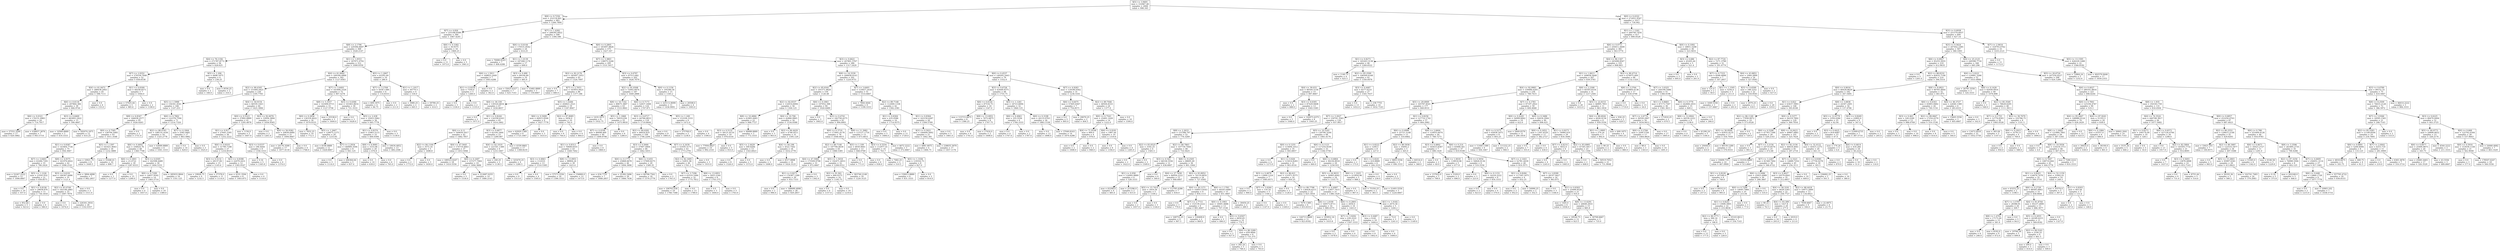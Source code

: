 digraph Tree {
node [shape=box] ;
0 [label="X[5] <= 3.9691\nmse = 332967.48\nsamples = 2000\nvalue = 996.345"] ;
1 [label="X[8] <= 9.7256\nmse = 252154.801\nsamples = 983\nvalue = 1266.7894"] ;
0 -> 1 [labeldistance=2.5, labelangle=45, headlabel="True"] ;
2 [label="X[7] <= 4.826\nmse = 255188.8589\nsamples = 384\nvalue = 1067.4245"] ;
1 -> 2 ;
3 [label="X[8] <= 2.1796\nmse = 229384.8697\nsamples = 368\nvalue = 1028.2147"] ;
2 -> 3 ;
4 [label="X[4] <= 76.1194\nmse = 271787.8772\nsamples = 56\nvalue = 628.625"] ;
3 -> 4 ;
5 [label="X[7] <= 2.9352\nmse = 279339.7648\nsamples = 52\nvalue = 658.6538"] ;
4 -> 5 ;
6 [label="X[4] <= 61.0472\nmse = 288438.2943\nsamples = 45\nvalue = 598.7111"] ;
5 -> 6 ;
7 [label="X[6] <= 0.6134\nmse = 297864.384\nsamples = 39\nvalue = 666.9744"] ;
6 -> 7 ;
8 [label="X[6] <= 0.0321\nmse = 176151.4983\nsamples = 24\nvalue = 714.7917"] ;
7 -> 8 ;
9 [label="mse = 37552.3599\nsamples = 17\nvalue = 620.5882"] ;
8 -> 9 ;
10 [label="mse = 438857.3878\nsamples = 7\nvalue = 943.5714"] ;
8 -> 10 ;
11 [label="X[3] <= 0.6469\nmse = 483093.1822\nsamples = 15\nvalue = 590.4667"] ;
7 -> 11 ;
12 [label="mse = 10560.8889\nsamples = 3\nvalue = 419.3333"] ;
11 -> 12 ;
13 [label="mse = 592074.1875\nsamples = 12\nvalue = 633.25"] ;
11 -> 13 ;
14 [label="mse = 0.0\nsamples = 6\nvalue = 155.0"] ;
6 -> 14 ;
15 [label="X[1] <= 0.8309\nmse = 49258.8571\nsamples = 7\nvalue = 1044.0"] ;
5 -> 15 ;
16 [label="mse = 57025.44\nsamples = 5\nvalue = 985.6"] ;
15 -> 16 ;
17 [label="mse = 0.0\nsamples = 2\nvalue = 1190.0"] ;
15 -> 17 ;
18 [label="X[5] <= 1.206\nmse = 9498.1875\nsamples = 4\nvalue = 238.25"] ;
4 -> 18 ;
19 [label="mse = 0.0\nsamples = 2\nvalue = 166.0"] ;
18 -> 19 ;
20 [label="mse = 8556.25\nsamples = 2\nvalue = 310.5"] ;
18 -> 20 ;
21 [label="X[1] <= 1.0553\nmse = 187971.0792\nsamples = 312\nvalue = 1099.9359"] ;
3 -> 21 ;
22 [label="X[4] <= 61.8492\nmse = 169184.4968\nsamples = 302\nvalue = 1127.0563"] ;
21 -> 22 ;
23 [label="X[2] <= 89.4345\nmse = 151685.0421\nsamples = 230\nvalue = 1195.7783"] ;
22 -> 23 ;
24 [label="X[5] <= 1.5988\nmse = 156341.4541\nsamples = 166\nvalue = 1107.253"] ;
23 -> 24 ;
25 [label="X[8] <= 6.8347\nmse = 166638.2577\nsamples = 95\nvalue = 1026.9263"] ;
24 -> 25 ;
26 [label="X[0] <= 0.7585\nmse = 158704.5085\nsamples = 93\nvalue = 1011.3548"] ;
25 -> 26 ;
27 [label="X[1] <= 0.8387\nmse = 143464.7726\nsamples = 75\nvalue = 958.3067"] ;
26 -> 27 ;
28 [label="X[7] <= 3.6493\nmse = 63284.7291\nsamples = 33\nvalue = 780.2424"] ;
27 -> 28 ;
29 [label="mse = 52267.2222\nsamples = 12\nvalue = 1006.6667"] ;
28 -> 29 ;
30 [label="X[5] <= 1.1226\nmse = 23543.932\nsamples = 21\nvalue = 650.8571"] ;
28 -> 30 ;
31 [label="mse = 0.0\nsamples = 10\nvalue = 557.0"] ;
30 -> 31 ;
32 [label="X[1] <= 0.8336\nmse = 29658.876\nsamples = 11\nvalue = 736.1818"] ;
30 -> 32 ;
33 [label="mse = 852.64\nsamples = 5\nvalue = 923.6"] ;
32 -> 33 ;
34 [label="mse = 0.0\nsamples = 6\nvalue = 580.0"] ;
32 -> 34 ;
35 [label="X[8] <= 4.9375\nmse = 161976.6922\nsamples = 42\nvalue = 1098.2143"] ;
27 -> 35 ;
36 [label="X[3] <= 0.6191\nmse = 190367.6686\nsamples = 35\nvalue = 1121.4"] ;
35 -> 36 ;
37 [label="X[2] <= 83.0749\nmse = 192148.2883\nsamples = 33\nvalue = 1097.7879"] ;
36 -> 37 ;
38 [label="mse = 0.0\nsamples = 5\nvalue = 1074.0"] ;
37 -> 38 ;
39 [label="mse = 226341.3916\nsamples = 28\nvalue = 1102.0357"] ;
37 -> 39 ;
40 [label="mse = 0.0\nsamples = 2\nvalue = 1511.0"] ;
36 -> 40 ;
41 [label="mse = 3894.4898\nsamples = 7\nvalue = 982.2857"] ;
35 -> 41 ;
42 [label="X[5] <= 1.1397\nmse = 161621.9043\nsamples = 18\nvalue = 1232.3889"] ;
26 -> 42 ;
43 [label="mse = 10921.75\nsamples = 8\nvalue = 1649.5"] ;
42 -> 43 ;
44 [label="mse = 31648.41\nsamples = 10\nvalue = 898.7"] ;
42 -> 44 ;
45 [label="mse = 0.0\nsamples = 2\nvalue = 1751.0"] ;
25 -> 45 ;
46 [label="X[6] <= 0.7802\nmse = 122378.7594\nsamples = 71\nvalue = 1214.7324"] ;
24 -> 46 ;
47 [label="X[2] <= 88.4783\nmse = 108110.1636\nsamples = 54\nvalue = 1325.2778"] ;
46 -> 47 ;
48 [label="X[6] <= 0.4692\nmse = 104824.76\nsamples = 48\nvalue = 1360.7708"] ;
47 -> 48 ;
49 [label="X[6] <= 0.1893\nmse = 23.4722\nsamples = 18\nvalue = 1287.8333"] ;
48 -> 49 ;
50 [label="mse = 0.0\nsamples = 3\nvalue = 1277.0"] ;
49 -> 50 ;
51 [label="mse = 0.0\nsamples = 15\nvalue = 1290.0"] ;
49 -> 51 ;
52 [label="X[3] <= 0.6305\nmse = 162598.4489\nsamples = 30\nvalue = 1404.5333"] ;
48 -> 52 ;
53 [label="X[0] <= 0.7299\nmse = 14657.9592\nsamples = 14\nvalue = 1465.5714"] ;
52 -> 53 ;
54 [label="mse = 0.0\nsamples = 4\nvalue = 1657.0"] ;
53 -> 54 ;
55 [label="mse = 0.0\nsamples = 10\nvalue = 1389.0"] ;
53 -> 55 ;
56 [label="mse = 285933.9844\nsamples = 16\nvalue = 1351.125"] ;
52 -> 56 ;
57 [label="mse = 43690.8889\nsamples = 6\nvalue = 1041.3333"] ;
47 -> 57 ;
58 [label="X[7] <= 4.1844\nmse = 5582.9481\nsamples = 17\nvalue = 863.5882"] ;
46 -> 58 ;
59 [label="mse = 0.0\nsamples = 14\nvalue = 829.0"] ;
58 -> 59 ;
60 [label="mse = 0.0\nsamples = 3\nvalue = 1025.0"] ;
58 -> 60 ;
61 [label="X[4] <= 50.9154\nmse = 66559.1443\nsamples = 64\nvalue = 1425.3906"] ;
23 -> 61 ;
62 [label="X[0] <= 0.5523\nmse = 37892.6889\nsamples = 41\nvalue = 1295.4878"] ;
61 -> 62 ;
63 [label="X[1] <= 0.917\nmse = 27645.3395\nsamples = 36\nvalue = 1252.2222"] ;
62 -> 63 ;
64 [label="X[6] <= 0.8103\nmse = 31790.7188\nsamples = 27\nvalue = 1216.8519"] ;
63 -> 64 ;
65 [label="X[3] <= 0.5132\nmse = 28137.04\nsamples = 15\nvalue = 1145.6"] ;
64 -> 65 ;
66 [label="mse = 19926.75\nsamples = 4\nvalue = 1232.5"] ;
65 -> 66 ;
67 [label="mse = 27378.0\nsamples = 11\nvalue = 1114.0"] ;
65 -> 67 ;
68 [label="X[1] <= 0.8398\nmse = 22079.2431\nsamples = 12\nvalue = 1305.9167"] ;
64 -> 68 ;
69 [label="mse = 4331.3594\nsamples = 8\nvalue = 1403.875"] ;
68 -> 69 ;
70 [label="mse = 0.0\nsamples = 4\nvalue = 1110.0"] ;
68 -> 70 ;
71 [label="X[3] <= 0.6337\nmse = 196.4444\nsamples = 9\nvalue = 1358.3333"] ;
63 -> 71 ;
72 [label="mse = 0.16\nsamples = 5\nvalue = 1345.8"] ;
71 -> 72 ;
73 [label="mse = 0.0\nsamples = 4\nvalue = 1374.0"] ;
71 -> 73 ;
74 [label="mse = 1156.0\nsamples = 5\nvalue = 1607.0"] ;
62 -> 74 ;
75 [label="X[2] <= 92.6076\nmse = 33956.3894\nsamples = 23\nvalue = 1656.9565"] ;
61 -> 75 ;
76 [label="mse = 0.0\nsamples = 2\nvalue = 1261.0"] ;
75 -> 76 ;
77 [label="X[4] <= 56.9382\nmse = 20836.6984\nsamples = 21\nvalue = 1694.6667"] ;
75 -> 77 ;
78 [label="mse = 24176.3599\nsamples = 17\nvalue = 1677.4118"] ;
77 -> 78 ;
79 [label="mse = 0.0\nsamples = 4\nvalue = 1768.0"] ;
77 -> 79 ;
80 [label="X[7] <= 3.6493\nmse = 161806.3326\nsamples = 72\nvalue = 907.5278"] ;
22 -> 80 ;
81 [label="X[8] <= 5.3557\nmse = 143490.9715\nsamples = 33\nvalue = 1127.5758"] ;
80 -> 81 ;
82 [label="X[0] <= 0.2856\nmse = 130318.4622\nsamples = 30\nvalue = 1079.9333"] ;
81 -> 82 ;
83 [label="mse = 7832.25\nsamples = 10\nvalue = 772.5"] ;
82 -> 83 ;
84 [label="X[5] <= 1.2667\nmse = 120675.1275\nsamples = 20\nvalue = 1233.65"] ;
82 -> 84 ;
85 [label="mse = 8106.8889\nsamples = 12\nvalue = 1428.6667"] ;
84 -> 85 ;
86 [label="X[7] <= 2.2934\nmse = 146909.3594\nsamples = 8\nvalue = 941.125"] ;
84 -> 86 ;
87 [label="mse = 0.0\nsamples = 3\nvalue = 1114.0"] ;
86 -> 87 ;
88 [label="mse = 206364.64\nsamples = 5\nvalue = 837.4"] ;
86 -> 88 ;
89 [label="mse = 25538.0\nsamples = 3\nvalue = 1604.0"] ;
81 -> 89 ;
90 [label="X[3] <= 0.4366\nmse = 101663.8632\nsamples = 39\nvalue = 721.3333"] ;
80 -> 90 ;
91 [label="mse = 0.0\nsamples = 3\nvalue = 1628.0"] ;
90 -> 91 ;
92 [label="X[5] <= 2.438\nmse = 35923.5062\nsamples = 36\nvalue = 645.7778"] ;
90 -> 92 ;
93 [label="X[1] <= 0.8374\nmse = 15063.5115\nsamples = 33\nvalue = 600.9394"] ;
92 -> 93 ;
94 [label="X[8] <= 6.9081\nmse = 3333.96\nsamples = 20\nvalue = 676.8"] ;
93 -> 94 ;
95 [label="mse = 0.0\nsamples = 14\nvalue = 639.0"] ;
94 -> 95 ;
96 [label="mse = 0.0\nsamples = 6\nvalue = 765.0"] ;
94 -> 96 ;
97 [label="mse = 10634.4852\nsamples = 13\nvalue = 484.2308"] ;
93 -> 97 ;
98 [label="mse = 0.0\nsamples = 3\nvalue = 1139.0"] ;
92 -> 98 ;
99 [label="X[5] <= 1.2667\nmse = 62293.49\nsamples = 10\nvalue = 280.9"] ;
21 -> 99 ;
100 [label="X[7] <= 3.2769\nmse = 5030.1389\nsamples = 6\nvalue = 114.8333"] ;
99 -> 100 ;
101 [label="mse = 609.1875\nsamples = 4\nvalue = 66.75"] ;
100 -> 101 ;
102 [label="mse = 0.0\nsamples = 2\nvalue = 211.0"] ;
100 -> 102 ;
103 [label="X[1] <= 1.1017\nmse = 44770.5\nsamples = 4\nvalue = 530.0"] ;
99 -> 103 ;
104 [label="mse = 3080.25\nsamples = 2\nvalue = 645.5"] ;
103 -> 104 ;
105 [label="mse = 59780.25\nsamples = 2\nvalue = 414.5"] ;
103 -> 105 ;
106 [label="X[6] <= 0.3382\nmse = 30.9375\nsamples = 16\nvalue = 1969.25"] ;
2 -> 106 ;
107 [label="mse = 0.0\nsamples = 11\nvalue = 1973.0"] ;
106 -> 107 ;
108 [label="mse = 0.0\nsamples = 5\nvalue = 1961.0"] ;
106 -> 108 ;
109 [label="X[7] <= 1.4282\nmse = 208395.0922\nsamples = 599\nvalue = 1394.596"] ;
1 -> 109 ;
110 [label="X[6] <= 0.6144\nmse = 170531.8542\nsamples = 24\nvalue = 614.25"] ;
109 -> 110 ;
111 [label="mse = 70080.8163\nsamples = 7\nvalue = 408.4286"] ;
110 -> 111 ;
112 [label="X[1] <= 1.0139\nmse = 187268.1176\nsamples = 17\nvalue = 699.0"] ;
110 -> 112 ;
113 [label="X[6] <= 1.5911\nmse = 169822.2449\nsamples = 7\nvalue = 1003.4286"] ;
112 -> 113 ;
114 [label="X[1] <= 0.9254\nmse = 7350.0\nsamples = 5\nvalue = 1260.0"] ;
113 -> 114 ;
115 [label="mse = 0.0\nsamples = 3\nvalue = 1330.0"] ;
114 -> 115 ;
116 [label="mse = 0.0\nsamples = 2\nvalue = 1155.0"] ;
114 -> 116 ;
117 [label="mse = 0.0\nsamples = 2\nvalue = 362.0"] ;
113 -> 117 ;
118 [label="X[3] <= 0.489\nmse = 89194.89\nsamples = 10\nvalue = 485.9"] ;
112 -> 118 ;
119 [label="mse = 55625.6327\nsamples = 7\nvalue = 625.7143"] ;
118 -> 119 ;
120 [label="mse = 15482.8889\nsamples = 3\nvalue = 159.6667"] ;
118 -> 120 ;
121 [label="X[0] <= 0.2805\nmse = 183497.9826\nsamples = 575\nvalue = 1427.167"] ;
109 -> 121 ;
122 [label="X[7] <= 3.3803\nmse = 138075.5246\nsamples = 295\nvalue = 1531.5017"] ;
121 -> 122 ;
123 [label="X[2] <= 82.2176\nmse = 185447.1953\nsamples = 93\nvalue = 1324.7097"] ;
122 -> 123 ;
124 [label="mse = 0.0\nsamples = 7\nvalue = 680.0"] ;
123 -> 124 ;
125 [label="X[7] <= 2.7053\nmse = 163955.9421\nsamples = 86\nvalue = 1377.186"] ;
123 -> 125 ;
126 [label="X[4] <= 30.339\nmse = 139324.6834\nsamples = 67\nvalue = 1430.8657"] ;
125 -> 126 ;
127 [label="mse = 0.0\nsamples = 2\nvalue = 1971.0"] ;
126 -> 127 ;
128 [label="X[1] <= 0.8244\nmse = 134358.6163\nsamples = 65\nvalue = 1414.2462"] ;
126 -> 128 ;
129 [label="X[0] <= 0.11\nmse = 160650.5017\nsamples = 42\nvalue = 1482.7857"] ;
128 -> 129 ;
130 [label="X[2] <= 84.1164\nmse = 3572.16\nsamples = 5\nvalue = 1698.8"] ;
129 -> 130 ;
131 [label="mse = 0.0\nsamples = 2\nvalue = 1772.0"] ;
130 -> 131 ;
132 [label="mse = 0.0\nsamples = 3\nvalue = 1650.0"] ;
130 -> 132 ;
133 [label="X[4] <= 47.5645\nmse = 174719.4843\nsamples = 37\nvalue = 1453.5946"] ;
129 -> 133 ;
134 [label="mse = 189523.0247\nsamples = 18\nvalue = 1410.5556"] ;
133 -> 134 ;
135 [label="X[0] <= 0.1697\nmse = 157277.7064\nsamples = 19\nvalue = 1494.3684"] ;
133 -> 135 ;
136 [label="mse = 0.0\nsamples = 5\nvalue = 1534.0"] ;
135 -> 136 ;
137 [label="mse = 212687.0255\nsamples = 14\nvalue = 1480.2143"] ;
135 -> 137 ;
138 [label="X[3] <= 0.6877\nmse = 62104.1664\nsamples = 23\nvalue = 1289.087"] ;
128 -> 138 ;
139 [label="X[4] <= 62.1019\nmse = 221541.1389\nsamples = 6\nvalue = 1233.1667"] ;
138 -> 139 ;
140 [label="mse = 240.25\nsamples = 2\nvalue = 1138.5"] ;
139 -> 140 ;
141 [label="mse = 325470.25\nsamples = 4\nvalue = 1280.5"] ;
139 -> 141 ;
142 [label="mse = 4339.0865\nsamples = 17\nvalue = 1308.8235"] ;
138 -> 142 ;
143 [label="X[5] <= 1.0266\nmse = 204821.2521\nsamples = 19\nvalue = 1187.8947"] ;
125 -> 143 ;
144 [label="X[6] <= 0.5009\nmse = 60915.9506\nsamples = 9\nvalue = 1627.7778"] ;
143 -> 144 ;
145 [label="mse = 62920.1389\nsamples = 6\nvalue = 1725.1667"] ;
144 -> 145 ;
146 [label="mse = 0.0\nsamples = 3\nvalue = 1433.0"] ;
144 -> 146 ;
147 [label="X[2] <= 87.8085\nmse = 3456.0\nsamples = 10\nvalue = 792.0"] ;
143 -> 147 ;
148 [label="mse = 0.0\nsamples = 6\nvalue = 744.0"] ;
147 -> 148 ;
149 [label="mse = 0.0\nsamples = 4\nvalue = 864.0"] ;
147 -> 149 ;
150 [label="X[3] <= 0.6797\nmse = 87513.682\nsamples = 202\nvalue = 1626.7079"] ;
122 -> 150 ;
151 [label="X[2] <= 81.8308\nmse = 72002.6974\nsamples = 187\nvalue = 1649.2888"] ;
150 -> 151 ;
152 [label="X[8] <= 10.7142\nmse = 89675.3807\nsamples = 63\nvalue = 1533.9841"] ;
151 -> 152 ;
153 [label="mse = 1419.1875\nsamples = 8\nvalue = 1932.75"] ;
152 -> 153 ;
154 [label="X[5] <= 1.1868\nmse = 76019.036\nsamples = 55\nvalue = 1475.9818"] ;
152 -> 154 ;
155 [label="X[7] <= 4.4194\nmse = 80048.469\nsamples = 49\nvalue = 1499.9796"] ;
154 -> 155 ;
156 [label="X[1] <= 0.8313\nmse = 70608.6555\nsamples = 43\nvalue = 1449.7442"] ;
155 -> 156 ;
157 [label="X[3] <= 0.4963\nmse = 13.6331\nsamples = 13\nvalue = 1510.5385"] ;
156 -> 157 ;
158 [label="mse = 0.0\nsamples = 9\nvalue = 1513.0"] ;
157 -> 158 ;
159 [label="mse = 0.0\nsamples = 4\nvalue = 1505.0"] ;
157 -> 159 ;
160 [label="X[8] <= 13.0951\nmse = 98904.24\nsamples = 30\nvalue = 1423.4"] ;
156 -> 160 ;
161 [label="mse = 57573.5556\nsamples = 18\nvalue = 1390.3333"] ;
160 -> 161 ;
162 [label="mse = 156800.0\nsamples = 12\nvalue = 1473.0"] ;
160 -> 162 ;
163 [label="mse = 0.0\nsamples = 6\nvalue = 1860.0"] ;
155 -> 163 ;
164 [label="mse = 0.0\nsamples = 6\nvalue = 1280.0"] ;
154 -> 164 ;
165 [label="X[6] <= 0.7173\nmse = 52837.1608\nsamples = 124\nvalue = 1707.871"] ;
151 -> 165 ;
166 [label="X[3] <= 0.6717\nmse = 44766.0833\nsamples = 118\nvalue = 1719.8644"] ;
165 -> 166 ;
167 [label="X[2] <= 84.6282\nmse = 46024.819\nsamples = 109\nvalue = 1706.2294"] ;
166 -> 167 ;
168 [label="X[3] <= 0.5666\nmse = 37907.4904\nsamples = 66\nvalue = 1662.5455"] ;
167 -> 168 ;
169 [label="X[0] <= 0.1775\nmse = 25868.6678\nsamples = 46\nvalue = 1694.3696"] ;
168 -> 169 ;
170 [label="mse = 634.7755\nsamples = 7\nvalue = 1848.2857"] ;
169 -> 170 ;
171 [label="mse = 25382.5496\nsamples = 39\nvalue = 1666.7436"] ;
169 -> 171 ;
172 [label="X[6] <= 0.655\nmse = 57909.8275\nsamples = 20\nvalue = 1589.35"] ;
168 -> 172 ;
173 [label="mse = 60706.7562\nsamples = 18\nvalue = 1570.2778"] ;
172 -> 173 ;
174 [label="mse = 0.0\nsamples = 2\nvalue = 1761.0"] ;
172 -> 174 ;
175 [label="X[7] <= 4.2439\nmse = 51059.3175\nsamples = 43\nvalue = 1773.2791"] ;
167 -> 175 ;
176 [label="X[2] <= 92.1695\nmse = 52831.96\nsamples = 40\nvalue = 1761.3"] ;
175 -> 176 ;
177 [label="X[7] <= 3.7296\nmse = 63510.1084\nsamples = 32\nvalue = 1775.7812"] ;
176 -> 177 ;
178 [label="mse = 106763.036\nsamples = 19\nvalue = 1766.7368"] ;
177 -> 178 ;
179 [label="mse = 0.0\nsamples = 13\nvalue = 1789.0"] ;
177 -> 179 ;
180 [label="X[8] <= 13.0951\nmse = 5925.2344\nsamples = 8\nvalue = 1703.375"] ;
176 -> 180 ;
181 [label="mse = 0.0\nsamples = 3\nvalue = 1604.0"] ;
180 -> 181 ;
182 [label="mse = 0.0\nsamples = 5\nvalue = 1763.0"] ;
180 -> 182 ;
183 [label="mse = 0.0\nsamples = 3\nvalue = 1933.0"] ;
175 -> 183 ;
184 [label="mse = 0.0\nsamples = 9\nvalue = 1885.0"] ;
166 -> 184 ;
185 [label="X[5] <= 1.249\nmse = 153104.3333\nsamples = 6\nvalue = 1472.0"] ;
165 -> 185 ;
186 [label="mse = 375769.0\nsamples = 2\nvalue = 1236.0"] ;
185 -> 186 ;
187 [label="mse = 0.0\nsamples = 4\nvalue = 1590.0"] ;
185 -> 187 ;
188 [label="X[0] <= 0.1156\nmse = 195280.56\nsamples = 15\nvalue = 1345.2"] ;
150 -> 188 ;
189 [label="mse = 225112.8099\nsamples = 11\nvalue = 1436.9091"] ;
188 -> 189 ;
190 [label="mse = 26508.0\nsamples = 4\nvalue = 1093.0"] ;
188 -> 190 ;
191 [label="X[3] <= 0.6621\nmse = 207801.5767\nsamples = 280\nvalue = 1317.2429"] ;
121 -> 191 ;
192 [label="X[8] <= 14.3339\nmse = 200658.0143\nsamples = 201\nvalue = 1224.9751"] ;
191 -> 192 ;
193 [label="X[2] <= 85.8341\nmse = 191571.9829\nsamples = 150\nvalue = 1126.48"] ;
192 -> 193 ;
194 [label="X[2] <= 82.8337\nmse = 132014.6094\nsamples = 56\nvalue = 1304.125"] ;
193 -> 194 ;
195 [label="X[8] <= 10.4884\nmse = 61805.4483\nsamples = 22\nvalue = 948.7727"] ;
194 -> 195 ;
196 [label="X[3] <= 0.5132\nmse = 58121.8116\nsamples = 19\nvalue = 976.6316"] ;
195 -> 196 ;
197 [label="mse = 77956.8827\nsamples = 14\nvalue = 992.2143"] ;
196 -> 197 ;
198 [label="mse = 0.0\nsamples = 5\nvalue = 933.0"] ;
196 -> 198 ;
199 [label="mse = 49088.8889\nsamples = 3\nvalue = 772.3333"] ;
195 -> 199 ;
200 [label="X[4] <= 10.706\nmse = 42866.9965\nsamples = 34\nvalue = 1534.0588"] ;
194 -> 200 ;
201 [label="mse = 0.0\nsamples = 3\nvalue = 903.0"] ;
200 -> 201 ;
202 [label="X[2] <= 84.4429\nmse = 4746.9511\nsamples = 31\nvalue = 1595.129"] ;
200 -> 202 ;
203 [label="X[5] <= 2.4429\nmse = 500.8284\nsamples = 13\nvalue = 1543.6923"] ;
202 -> 203 ;
204 [label="mse = 0.0\nsamples = 8\nvalue = 1526.0"] ;
203 -> 204 ;
205 [label="mse = 0.0\nsamples = 5\nvalue = 1572.0"] ;
203 -> 205 ;
206 [label="X[4] <= 44.198\nmse = 4522.7562\nsamples = 18\nvalue = 1632.2778"] ;
202 -> 206 ;
207 [label="mse = 0.0\nsamples = 2\nvalue = 1696.0"] ;
206 -> 207 ;
208 [label="mse = 4517.0898\nsamples = 16\nvalue = 1624.3125"] ;
206 -> 208 ;
209 [label="X[6] <= 0.1963\nmse = 197052.398\nsamples = 94\nvalue = 1020.6489"] ;
193 -> 209 ;
210 [label="mse = 0.0\nsamples = 3\nvalue = 1802.0"] ;
209 -> 210 ;
211 [label="X[3] <= 0.4741\nmse = 182758.4275\nsamples = 91\nvalue = 994.8901"] ;
209 -> 211 ;
212 [label="X[0] <= 0.3719\nmse = 173941.0178\nsamples = 78\nvalue = 1048.4615"] ;
211 -> 212 ;
213 [label="X[2] <= 89.7148\nmse = 197706.0639\nsamples = 65\nvalue = 1088.5385"] ;
212 -> 213 ;
214 [label="X[4] <= 47.5969\nmse = 175509.9798\nsamples = 33\nvalue = 972.6667"] ;
213 -> 214 ;
215 [label="X[1] <= 0.8273\nmse = 176387.1289\nsamples = 30\nvalue = 933.7333"] ;
214 -> 215 ;
216 [label="mse = 0.0\nsamples = 2\nvalue = 996.0"] ;
215 -> 216 ;
217 [label="mse = 188689.4898\nsamples = 28\nvalue = 929.2857"] ;
215 -> 217 ;
218 [label="mse = 0.0\nsamples = 3\nvalue = 1362.0"] ;
214 -> 218 ;
219 [label="X[5] <= 1.5018\nmse = 192471.4053\nsamples = 32\nvalue = 1208.0312"] ;
213 -> 219 ;
220 [label="X[2] <= 91.941\nmse = 900.9375\nsamples = 16\nvalue = 1195.75"] ;
219 -> 220 ;
221 [label="mse = 0.0\nsamples = 6\nvalue = 1157.0"] ;
220 -> 221 ;
222 [label="mse = 0.0\nsamples = 10\nvalue = 1219.0"] ;
220 -> 222 ;
223 [label="mse = 383740.2148\nsamples = 16\nvalue = 1220.3125"] ;
219 -> 223 ;
224 [label="X[5] <= 1.109\nmse = 6930.9941\nsamples = 13\nvalue = 848.0769"] ;
212 -> 224 ;
225 [label="mse = 0.0\nsamples = 7\nvalue = 771.0"] ;
224 -> 225 ;
226 [label="mse = 0.0\nsamples = 6\nvalue = 938.0"] ;
224 -> 226 ;
227 [label="X[8] <= 11.3982\nmse = 115127.1716\nsamples = 13\nvalue = 673.4615"] ;
211 -> 227 ;
228 [label="X[3] <= 0.5554\nmse = 112977.41\nsamples = 10\nvalue = 763.7"] ;
227 -> 228 ;
229 [label="mse = 7482.25\nsamples = 2\nvalue = 510.5"] ;
228 -> 229 ;
230 [label="X[5] <= 1.3184\nmse = 119316.75\nsamples = 8\nvalue = 827.0"] ;
228 -> 230 ;
231 [label="mse = 159013.8889\nsamples = 6\nvalue = 831.3333"] ;
230 -> 231 ;
232 [label="mse = 0.0\nsamples = 2\nvalue = 814.0"] ;
230 -> 232 ;
233 [label="mse = 4672.2222\nsamples = 3\nvalue = 372.6667"] ;
227 -> 233 ;
234 [label="X[7] <= 3.6493\nmse = 114927.2418\nsamples = 51\nvalue = 1514.6667"] ;
192 -> 234 ;
235 [label="mse = 7844.4444\nsamples = 9\nvalue = 1199.3333"] ;
234 -> 235 ;
236 [label="X[2] <= 89.7148\nmse = 112000.1338\nsamples = 42\nvalue = 1582.2381"] ;
234 -> 236 ;
237 [label="X[1] <= 0.8304\nmse = 435.0586\nsamples = 16\nvalue = 1714.9375"] ;
236 -> 237 ;
238 [label="mse = 0.0\nsamples = 5\nvalue = 1684.0"] ;
237 -> 238 ;
239 [label="mse = 0.0\nsamples = 11\nvalue = 1729.0"] ;
237 -> 239 ;
240 [label="X[1] <= 0.8364\nmse = 163150.6287\nsamples = 26\nvalue = 1500.5769"] ;
236 -> 240 ;
241 [label="X[3] <= 0.5021\nmse = 194409.5692\nsamples = 21\nvalue = 1462.381"] ;
240 -> 241 ;
242 [label="mse = 4981.6875\nsamples = 4\nvalue = 1484.75"] ;
241 -> 242 ;
243 [label="mse = 238835.3979\nsamples = 17\nvalue = 1457.1176"] ;
241 -> 243 ;
244 [label="mse = 0.0\nsamples = 5\nvalue = 1661.0"] ;
240 -> 244 ;
245 [label="X[0] <= 0.4537\nmse = 149205.5443\nsamples = 79\nvalue = 1552.0"] ;
191 -> 245 ;
246 [label="X[3] <= 0.6728\nmse = 63448.9375\nsamples = 48\nvalue = 1755.75"] ;
245 -> 246 ;
247 [label="X[6] <= 0.6144\nmse = 87534.75\nsamples = 16\nvalue = 1547.0"] ;
246 -> 247 ;
248 [label="mse = 115715.6875\nsamples = 8\nvalue = 1386.25"] ;
247 -> 248 ;
249 [label="X[8] <= 13.0951\nmse = 7672.6875\nsamples = 8\nvalue = 1707.75"] ;
247 -> 249 ;
250 [label="mse = 0.0\nsamples = 6\nvalue = 1741.0"] ;
249 -> 250 ;
251 [label="mse = 17424.0\nsamples = 2\nvalue = 1608.0"] ;
249 -> 251 ;
252 [label="X[5] <= 1.1261\nmse = 18723.6094\nsamples = 32\nvalue = 1860.125"] ;
246 -> 252 ;
253 [label="X[6] <= 0.4963\nmse = 355.5556\nsamples = 6\nvalue = 1760.3333"] ;
252 -> 253 ;
254 [label="mse = 0.0\nsamples = 4\nvalue = 1747.0"] ;
253 -> 254 ;
255 [label="mse = 0.0\nsamples = 2\nvalue = 1787.0"] ;
253 -> 255 ;
256 [label="X[0] <= 0.3198\nmse = 20133.9763\nsamples = 26\nvalue = 1883.1538"] ;
252 -> 256 ;
257 [label="mse = 0.0\nsamples = 12\nvalue = 1898.0"] ;
256 -> 257 ;
258 [label="mse = 37040.8163\nsamples = 14\nvalue = 1870.4286"] ;
256 -> 258 ;
259 [label="X[7] <= 4.9283\nmse = 118180.0562\nsamples = 31\nvalue = 1236.5161"] ;
245 -> 259 ;
260 [label="X[6] <= 0.6475\nmse = 57405.8367\nsamples = 7\nvalue = 754.8571"] ;
259 -> 260 ;
261 [label="mse = 0.0\nsamples = 5\nvalue = 895.0"] ;
260 -> 261 ;
262 [label="mse = 29070.25\nsamples = 2\nvalue = 404.5"] ;
260 -> 262 ;
263 [label="X[2] <= 89.7046\nmse = 48504.8333\nsamples = 24\nvalue = 1377.0"] ;
259 -> 263 ;
264 [label="X[0] <= 0.7543\nmse = 25491.1429\nsamples = 14\nvalue = 1222.0"] ;
263 -> 264 ;
265 [label="X[4] <= 71.8108\nmse = 900.0\nsamples = 4\nvalue = 978.0"] ;
264 -> 265 ;
266 [label="mse = 0.0\nsamples = 2\nvalue = 1008.0"] ;
265 -> 266 ;
267 [label="mse = 0.0\nsamples = 2\nvalue = 948.0"] ;
265 -> 267 ;
268 [label="X[6] <= 0.9181\nmse = 1987.44\nsamples = 10\nvalue = 1319.6"] ;
264 -> 268 ;
269 [label="mse = 0.0\nsamples = 6\nvalue = 1356.0"] ;
268 -> 269 ;
270 [label="mse = 0.0\nsamples = 4\nvalue = 1265.0"] ;
268 -> 270 ;
271 [label="mse = 0.0\nsamples = 10\nvalue = 1594.0"] ;
263 -> 271 ;
272 [label="X[0] <= 0.4322\nmse = 272051.9347\nsamples = 1017\nvalue = 734.942"] ;
0 -> 272 [labeldistance=2.5, labelangle=-45, headlabel="False"] ;
273 [label="X[1] <= 1.1242\nmse = 260740.7454\nsamples = 417\nvalue = 890.0528"] ;
272 -> 273 ;
274 [label="X[6] <= 0.0711\nmse = 250411.4409\nsamples = 381\nvalue = 943.5774"] ;
273 -> 274 ;
275 [label="X[1] <= 0.8273\nmse = 165263.3138\nsamples = 46\nvalue = 1269.6522"] ;
274 -> 275 ;
276 [label="mse = 1140.75\nsamples = 4\nvalue = 425.5"] ;
275 -> 276 ;
277 [label="X[2] <= 85.2599\nmse = 106564.6168\nsamples = 42\nvalue = 1350.0476"] ;
275 -> 277 ;
278 [label="X[4] <= 39.033\nmse = 90544.5156\nsamples = 15\nvalue = 997.8667"] ;
277 -> 278 ;
279 [label="mse = 0.0\nsamples = 2\nvalue = 688.0"] ;
278 -> 279 ;
280 [label="X[3] <= 0.6305\nmse = 87429.9408\nsamples = 13\nvalue = 1045.5385"] ;
278 -> 280 ;
281 [label="mse = 0.0\nsamples = 5\nvalue = 1046.0"] ;
280 -> 281 ;
282 [label="mse = 142073.4375\nsamples = 8\nvalue = 1045.25"] ;
280 -> 282 ;
283 [label="X[3] <= 0.4487\nmse = 8277.0233\nsamples = 27\nvalue = 1545.7037"] ;
277 -> 283 ;
284 [label="mse = 0.0\nsamples = 13\nvalue = 1452.0"] ;
283 -> 284 ;
285 [label="mse = 238.7755\nsamples = 14\nvalue = 1632.7143"] ;
283 -> 285 ;
286 [label="X[4] <= 96.1347\nmse = 245498.8567\nsamples = 335\nvalue = 898.803"] ;
274 -> 286 ;
287 [label="X[1] <= 1.0613\nmse = 169658.5648\nsamples = 267\nvalue = 839.3783"] ;
286 -> 287 ;
288 [label="X[4] <= 92.9983\nmse = 159480.4205\nsamples = 236\nvalue = 789.7415"] ;
287 -> 288 ;
289 [label="X[5] <= 29.0009\nmse = 165787.8541\nsamples = 177\nvalue = 849.8531"] ;
288 -> 289 ;
290 [label="X[7] <= 3.2027\nmse = 159741.3583\nsamples = 120\nvalue = 937.9917"] ;
289 -> 290 ;
291 [label="X[8] <= 2.2633\nmse = 151588.797\nsamples = 52\nvalue = 776.3269"] ;
290 -> 291 ;
292 [label="X[2] <= 83.0525\nmse = 3192.25\nsamples = 4\nvalue = 1565.5"] ;
291 -> 292 ;
293 [label="mse = 0.0\nsamples = 2\nvalue = 1622.0"] ;
292 -> 293 ;
294 [label="mse = 0.0\nsamples = 2\nvalue = 1509.0"] ;
292 -> 294 ;
295 [label="X[2] <= 80.7863\nmse = 107730.7044\nsamples = 48\nvalue = 710.5625"] ;
291 -> 295 ;
296 [label="X[3] <= 0.543\nmse = 66536.5556\nsamples = 12\nvalue = 438.6667"] ;
295 -> 296 ;
297 [label="X[1] <= 0.958\nmse = 116992.8889\nsamples = 6\nvalue = 528.3333"] ;
296 -> 297 ;
298 [label="mse = 62208.0\nsamples = 4\nvalue = 485.0"] ;
297 -> 298 ;
299 [label="mse = 215296.0\nsamples = 2\nvalue = 615.0"] ;
297 -> 299 ;
300 [label="mse = 0.0\nsamples = 6\nvalue = 349.0"] ;
296 -> 300 ;
301 [label="X[8] <= 8.2505\nmse = 88605.49\nsamples = 36\nvalue = 801.1944"] ;
295 -> 301 ;
302 [label="X[4] <= 27.7658\nmse = 84956.2222\nsamples = 12\nvalue = 948.6667"] ;
301 -> 302 ;
303 [label="X[5] <= 15.7414\nmse = 1816.56\nsamples = 5\nvalue = 1109.2"] ;
302 -> 303 ;
304 [label="mse = 0.0\nsamples = 2\nvalue = 1057.0"] ;
303 -> 304 ;
305 [label="mse = 0.0\nsamples = 3\nvalue = 1144.0"] ;
303 -> 305 ;
306 [label="mse = 112785.4286\nsamples = 7\nvalue = 834.0"] ;
302 -> 306 ;
307 [label="X[2] <= 83.8952\nmse = 74119.0816\nsamples = 24\nvalue = 727.4583"] ;
301 -> 307 ;
308 [label="X[4] <= 20.1271\nmse = 104913.6543\nsamples = 9\nvalue = 854.1111"] ;
307 -> 308 ;
309 [label="mse = 0.0\nsamples = 3\nvalue = 779.0"] ;
308 -> 309 ;
310 [label="X[7] <= 2.7715\nmse = 153139.2222\nsamples = 6\nvalue = 891.6667"] ;
308 -> 310 ;
311 [label="mse = 168752.25\nsamples = 4\nvalue = 907.5"] ;
310 -> 311 ;
312 [label="mse = 120409.0\nsamples = 2\nvalue = 860.0"] ;
310 -> 312 ;
313 [label="X[6] <= 1.1783\nmse = 40243.0489\nsamples = 15\nvalue = 651.4667"] ;
307 -> 313 ;
314 [label="X[0] <= 0.1903\nmse = 18491.6686\nsamples = 13\nvalue = 707.1538"] ;
313 -> 314 ;
315 [label="mse = 0.0\nsamples = 3\nvalue = 496.0"] ;
314 -> 315 ;
316 [label="X[5] <= 9.6507\nmse = 6650.65\nsamples = 10\nvalue = 770.5"] ;
314 -> 316 ;
317 [label="mse = 0.0\nsamples = 2\nvalue = 927.0"] ;
316 -> 317 ;
318 [label="X[4] <= 80.3289\nmse = 659.4844\nsamples = 8\nvalue = 731.375"] ;
316 -> 318 ;
319 [label="mse = 282.24\nsamples = 5\nvalue = 748.4"] ;
318 -> 319 ;
320 [label="mse = 0.0\nsamples = 3\nvalue = 703.0"] ;
318 -> 320 ;
321 [label="mse = 30450.25\nsamples = 2\nvalue = 289.5"] ;
313 -> 321 ;
322 [label="X[5] <= 10.5241\nmse = 130706.3244\nsamples = 68\nvalue = 1061.6176"] ;
290 -> 322 ;
323 [label="X[0] <= 0.1255\nmse = 115694.1012\nsamples = 35\nvalue = 945.6857"] ;
322 -> 323 ;
324 [label="mse = 0.0\nsamples = 4\nvalue = 1273.0"] ;
323 -> 324 ;
325 [label="X[1] <= 0.828\nmse = 115014.8283\nsamples = 31\nvalue = 903.4516"] ;
323 -> 325 ;
326 [label="X[3] <= 0.4878\nmse = 13900.1224\nsamples = 7\nvalue = 1085.8571"] ;
325 -> 326 ;
327 [label="mse = 0.0\nsamples = 2\nvalue = 900.0"] ;
326 -> 327 ;
328 [label="X[7] <= 3.4264\nmse = 116.16\nsamples = 5\nvalue = 1160.2"] ;
326 -> 328 ;
329 [label="mse = 0.0\nsamples = 2\nvalue = 1147.0"] ;
328 -> 329 ;
330 [label="mse = 0.0\nsamples = 3\nvalue = 1169.0"] ;
328 -> 330 ;
331 [label="X[2] <= 86.621\nmse = 131971.9375\nsamples = 24\nvalue = 850.25"] ;
325 -> 331 ;
332 [label="mse = 0.0\nsamples = 2\nvalue = 1126.0"] ;
331 -> 332 ;
333 [label="X[2] <= 89.7798\nmse = 136428.4215\nsamples = 22\nvalue = 825.1818"] ;
331 -> 333 ;
334 [label="mse = 7670.1389\nsamples = 6\nvalue = 653.8333"] ;
333 -> 334 ;
335 [label="X[6] <= 1.0109\nmse = 169573.8711\nsamples = 16\nvalue = 889.4375"] ;
333 -> 335 ;
336 [label="mse = 144713.9669\nsamples = 11\nvalue = 823.8182"] ;
335 -> 336 ;
337 [label="mse = 193952.16\nsamples = 5\nvalue = 1033.8"] ;
335 -> 337 ;
338 [label="X[6] <= 0.1123\nmse = 117254.9109\nsamples = 33\nvalue = 1184.5758"] ;
322 -> 338 ;
339 [label="mse = 0.0\nsamples = 4\nvalue = 660.0"] ;
338 -> 339 ;
340 [label="X[6] <= 0.6864\nmse = 90236.8918\nsamples = 29\nvalue = 1256.931"] ;
338 -> 340 ;
341 [label="X[5] <= 24.9033\nmse = 30465.6042\nsamples = 24\nvalue = 1333.75"] ;
340 -> 341 ;
342 [label="X[7] <= 4.4997\nmse = 12857.7415\nsamples = 21\nvalue = 1386.1429"] ;
341 -> 342 ;
343 [label="X[0] <= 0.2805\nmse = 2650.0\nsamples = 16\nvalue = 1443.0"] ;
342 -> 343 ;
344 [label="X[7] <= 3.9292\nmse = 430.2222\nsamples = 6\nvalue = 1507.3333"] ;
343 -> 344 ;
345 [label="mse = 0.0\nsamples = 2\nvalue = 1478.0"] ;
344 -> 345 ;
346 [label="mse = 0.0\nsamples = 4\nvalue = 1522.0"] ;
344 -> 346 ;
347 [label="X[3] <= 0.4487\nmse = 8.64\nsamples = 10\nvalue = 1404.4"] ;
343 -> 347 ;
348 [label="mse = 0.0\nsamples = 6\nvalue = 1402.0"] ;
347 -> 348 ;
349 [label="mse = 0.0\nsamples = 4\nvalue = 1408.0"] ;
347 -> 349 ;
350 [label="X[1] <= 1.0182\nmse = 2074.56\nsamples = 5\nvalue = 1204.2"] ;
342 -> 350 ;
351 [label="mse = 72.0\nsamples = 3\nvalue = 1241.0"] ;
350 -> 351 ;
352 [label="mse = 0.0\nsamples = 2\nvalue = 1149.0"] ;
350 -> 352 ;
353 [label="mse = 0.0\nsamples = 3\nvalue = 967.0"] ;
341 -> 353 ;
354 [label="X[6] <= 1.1025\nmse = 212850.96\nsamples = 5\nvalue = 888.2"] ;
340 -> 354 ;
355 [label="mse = 75350.25\nsamples = 2\nvalue = 383.5"] ;
354 -> 355 ;
356 [label="mse = 21493.5556\nsamples = 3\nvalue = 1224.6667"] ;
354 -> 356 ;
357 [label="X[1] <= 0.8256\nmse = 127732.1742\nsamples = 57\nvalue = 664.2982"] ;
289 -> 357 ;
358 [label="X[6] <= 0.4996\nmse = 25721.5148\nsamples = 13\nvalue = 310.8462"] ;
357 -> 358 ;
359 [label="X[1] <= 0.8222\nmse = 1209.5\nsamples = 8\nvalue = 227.0"] ;
358 -> 359 ;
360 [label="mse = 0.0\nsamples = 2\nvalue = 175.0"] ;
359 -> 360 ;
361 [label="X[1] <= 0.8241\nmse = 410.8889\nsamples = 6\nvalue = 244.3333"] ;
359 -> 361 ;
362 [label="mse = 0.0\nsamples = 4\nvalue = 230.0"] ;
361 -> 362 ;
363 [label="mse = 0.0\nsamples = 2\nvalue = 273.0"] ;
361 -> 363 ;
364 [label="X[2] <= 89.5936\nmse = 35695.2\nsamples = 5\nvalue = 445.0"] ;
358 -> 364 ;
365 [label="mse = 9893.5556\nsamples = 3\nvalue = 496.3333"] ;
364 -> 365 ;
366 [label="mse = 64516.0\nsamples = 2\nvalue = 368.0"] ;
364 -> 366 ;
367 [label="X[8] <= 2.6604\nmse = 110055.6074\nsamples = 44\nvalue = 768.7273"] ;
357 -> 367 ;
368 [label="X[3] <= 0.4802\nmse = 165633.8367\nsamples = 7\nvalue = 498.1429"] ;
367 -> 368 ;
369 [label="mse = 0.0\nsamples = 2\nvalue = 49.0"] ;
368 -> 369 ;
370 [label="X[6] <= 1.0018\nmse = 118918.96\nsamples = 5\nvalue = 677.8"] ;
368 -> 370 ;
371 [label="mse = 157922.0\nsamples = 3\nvalue = 799.0"] ;
370 -> 371 ;
372 [label="mse = 5329.0\nsamples = 2\nvalue = 496.0"] ;
370 -> 372 ;
373 [label="X[6] <= 0.214\nmse = 83068.561\nsamples = 37\nvalue = 819.9189"] ;
367 -> 373 ;
374 [label="X[3] <= 0.5054\nmse = 50826.9136\nsamples = 9\nvalue = 510.5556"] ;
373 -> 374 ;
375 [label="mse = 0.0\nsamples = 3\nvalue = 223.0"] ;
374 -> 375 ;
376 [label="X[6] <= 0.1151\nmse = 14224.2222\nsamples = 6\nvalue = 654.3333"] ;
374 -> 376 ;
377 [label="mse = 0.0\nsamples = 2\nvalue = 823.0"] ;
376 -> 377 ;
378 [label="mse = 0.0\nsamples = 4\nvalue = 570.0"] ;
376 -> 378 ;
379 [label="X[7] <= 2.1443\nmse = 52781.4439\nsamples = 28\nvalue = 919.3571"] ;
373 -> 379 ;
380 [label="X[1] <= 0.8284\nmse = 117345.1875\nsamples = 4\nvalue = 652.25"] ;
379 -> 380 ;
381 [label="mse = 0.0\nsamples = 2\nvalue = 952.0"] ;
380 -> 381 ;
382 [label="mse = 54990.25\nsamples = 2\nvalue = 352.5"] ;
380 -> 382 ;
383 [label="X[7] <= 2.8399\nmse = 28147.9427\nsamples = 24\nvalue = 963.875"] ;
379 -> 383 ;
384 [label="mse = 0.0\nsamples = 3\nvalue = 1166.0"] ;
383 -> 384 ;
385 [label="X[1] <= 0.8303\nmse = 25498.9524\nsamples = 21\nvalue = 935.0"] ;
383 -> 385 ;
386 [label="mse = 1445.0\nsamples = 6\nvalue = 1058.0"] ;
385 -> 386 ;
387 [label="X[8] <= 13.6291\nmse = 26648.2933\nsamples = 15\nvalue = 885.8"] ;
385 -> 387 ;
388 [label="mse = 18526.75\nsamples = 12\nvalue = 923.5"] ;
387 -> 388 ;
389 [label="mse = 30708.6667\nsamples = 3\nvalue = 735.0"] ;
387 -> 389 ;
390 [label="X[7] <= 4.1783\nmse = 97197.2922\nsamples = 59\nvalue = 609.4068"] ;
288 -> 390 ;
391 [label="X[0] <= 0.4245\nmse = 54999.6842\nsamples = 19\nvalue = 422.0"] ;
390 -> 391 ;
392 [label="X[3] <= 0.5275\nmse = 65838.1875\nsamples = 8\nvalue = 603.25"] ;
391 -> 392 ;
393 [label="mse = 11440.1389\nsamples = 6\nvalue = 504.1667"] ;
392 -> 393 ;
394 [label="mse = 111222.25\nsamples = 2\nvalue = 900.5"] ;
392 -> 394 ;
395 [label="mse = 5849.0579\nsamples = 11\nvalue = 290.1818"] ;
391 -> 395 ;
396 [label="X[0] <= 0.3486\nmse = 92634.2944\nsamples = 40\nvalue = 698.425"] ;
390 -> 396 ;
397 [label="X[0] <= 0.2052\nmse = 1301.6529\nsamples = 11\nvalue = 382.2727"] ;
396 -> 397 ;
398 [label="mse = 0.0\nsamples = 7\nvalue = 355.0"] ;
397 -> 398 ;
399 [label="mse = 0.0\nsamples = 4\nvalue = 430.0"] ;
397 -> 399 ;
400 [label="X[1] <= 0.8273\nmse = 74984.019\nsamples = 29\nvalue = 818.3448"] ;
396 -> 400 ;
401 [label="X[7] <= 4.6214\nmse = 5832.0\nsamples = 6\nvalue = 1191.0"] ;
400 -> 401 ;
402 [label="mse = 0.0\nsamples = 4\nvalue = 1245.0"] ;
401 -> 402 ;
403 [label="mse = 0.0\nsamples = 2\nvalue = 1083.0"] ;
401 -> 403 ;
404 [label="X[2] <= 83.0985\nmse = 47345.5917\nsamples = 23\nvalue = 721.1304"] ;
400 -> 404 ;
405 [label="mse = 0.0\nsamples = 2\nvalue = 608.0"] ;
404 -> 405 ;
406 [label="mse = 50519.7052\nsamples = 21\nvalue = 731.9048"] ;
404 -> 406 ;
407 [label="X[8] <= 2.2308\nmse = 85593.9334\nsamples = 31\nvalue = 1217.2581"] ;
287 -> 407 ;
408 [label="mse = 0.0\nsamples = 20\nvalue = 1412.0"] ;
407 -> 408 ;
409 [label="X[5] <= 22.8153\nmse = 46895.7851\nsamples = 11\nvalue = 863.1818"] ;
407 -> 409 ;
410 [label="X[4] <= 88.6926\nmse = 6026.9136\nsamples = 9\nvalue = 959.5556"] ;
409 -> 410 ;
411 [label="X[1] <= 1.0995\nmse = 274.24\nsamples = 5\nvalue = 892.6"] ;
410 -> 411 ;
412 [label="mse = 90.25\nsamples = 2\nvalue = 911.5"] ;
411 -> 412 ;
413 [label="mse = 0.0\nsamples = 3\nvalue = 880.0"] ;
411 -> 413 ;
414 [label="mse = 609.1875\nsamples = 4\nvalue = 1043.25"] ;
410 -> 414 ;
415 [label="mse = 930.25\nsamples = 2\nvalue = 429.5"] ;
409 -> 415 ;
416 [label="X[2] <= 80.4714\nmse = 474975.409\nsamples = 68\nvalue = 1132.1324"] ;
286 -> 416 ;
417 [label="X[8] <= 3.2764\nmse = 510864.0138\nsamples = 17\nvalue = 430.4706"] ;
416 -> 417 ;
418 [label="mse = 0.0\nsamples = 4\nvalue = 1719.0"] ;
417 -> 418 ;
419 [label="mse = 0.0\nsamples = 13\nvalue = 34.0"] ;
417 -> 419 ;
420 [label="X[7] <= 3.0325\nmse = 244199.5486\nsamples = 51\nvalue = 1366.0196"] ;
416 -> 420 ;
421 [label="X[1] <= 0.8683\nmse = 87173.7307\nsamples = 36\nvalue = 1581.3611"] ;
420 -> 421 ;
422 [label="X[7] <= 2.6774\nmse = 30520.2907\nsamples = 34\nvalue = 1634.9412"] ;
421 -> 422 ;
423 [label="X[0] <= 0.2766\nmse = 3200.5744\nsamples = 17\nvalue = 1464.8824"] ;
422 -> 423 ;
424 [label="mse = 98.0\nsamples = 3\nvalue = 1343.0"] ;
423 -> 424 ;
425 [label="mse = 0.0\nsamples = 14\nvalue = 1491.0"] ;
423 -> 425 ;
426 [label="mse = 0.0\nsamples = 17\nvalue = 1805.0"] ;
422 -> 426 ;
427 [label="mse = 171810.25\nsamples = 2\nvalue = 670.5"] ;
421 -> 427 ;
428 [label="X[0] <= 0.3776\nmse = 242666.2933\nsamples = 15\nvalue = 849.2"] ;
420 -> 428 ;
429 [label="X[8] <= 12.8942\nmse = 26530.2222\nsamples = 9\nvalue = 1238.0"] ;
428 -> 429 ;
430 [label="mse = 0.0\nsamples = 4\nvalue = 1305.0"] ;
429 -> 430 ;
431 [label="mse = 41290.24\nsamples = 5\nvalue = 1184.4"] ;
429 -> 431 ;
432 [label="mse = 0.0\nsamples = 6\nvalue = 266.0"] ;
428 -> 432 ;
433 [label="X[0] <= 0.1092\nmse = 18851.5208\nsamples = 36\nvalue = 323.5833"] ;
273 -> 433 ;
434 [label="X[3] <= 0.686\nmse = 45205.44\nsamples = 5\nvalue = 521.4"] ;
433 -> 434 ;
435 [label="mse = 0.0\nsamples = 3\nvalue = 695.0"] ;
434 -> 435 ;
436 [label="mse = 0.0\nsamples = 2\nvalue = 261.0"] ;
434 -> 436 ;
437 [label="X[2] <= 87.7724\nmse = 7271.3798\nsamples = 31\nvalue = 291.6774"] ;
433 -> 437 ;
438 [label="X[7] <= 0.7333\nmse = 8566.4898\nsamples = 7\nvalue = 167.2857"] ;
437 -> 438 ;
439 [label="mse = 121.0\nsamples = 2\nvalue = 58.0"] ;
438 -> 439 ;
440 [label="X[1] <= 1.1505\nmse = 5256.4\nsamples = 5\nvalue = 211.0"] ;
438 -> 440 ;
441 [label="mse = 1649.5556\nsamples = 3\nvalue = 157.6667"] ;
440 -> 441 ;
442 [label="mse = 0.0\nsamples = 2\nvalue = 291.0"] ;
440 -> 442 ;
443 [label="X[4] <= 43.8851\nmse = 1064.2899\nsamples = 24\nvalue = 327.9583"] ;
437 -> 443 ;
444 [label="X[3] <= 0.6599\nmse = 188.2252\nsamples = 22\nvalue = 318.9545"] ;
443 -> 444 ;
445 [label="mse = 2070.25\nsamples = 2\nvalue = 318.5"] ;
444 -> 445 ;
446 [label="mse = 0.0\nsamples = 20\nvalue = 319.0"] ;
444 -> 446 ;
447 [label="mse = 0.0\nsamples = 2\nvalue = 427.0"] ;
443 -> 447 ;
448 [label="X[3] <= 0.6938\nmse = 251570.6937\nsamples = 600\nvalue = 627.14"] ;
272 -> 448 ;
449 [label="X[3] <= 0.5624\nmse = 207442.2385\nsamples = 567\nvalue = 580.1093"] ;
448 -> 449 ;
450 [label="X[6] <= 0.0927\nmse = 95255.5055\nsamples = 219\nvalue = 412.9635"] ;
449 -> 450 ;
451 [label="mse = 0.0\nsamples = 5\nvalue = 1201.0"] ;
450 -> 451 ;
452 [label="X[2] <= 88.8332\nmse = 82632.7146\nsamples = 214\nvalue = 394.5514"] ;
450 -> 452 ;
453 [label="X[0] <= 0.8016\nmse = 66428.8629\nsamples = 182\nvalue = 347.5495"] ;
452 -> 453 ;
454 [label="X[1] <= 0.822\nmse = 63637.5993\nsamples = 148\nvalue = 395.8108"] ;
453 -> 454 ;
455 [label="X[2] <= 86.1149\nmse = 77958.9972\nsamples = 19\nvalue = 573.0526"] ;
454 -> 455 ;
456 [label="X[5] <= 30.9564\nmse = 83932.9135\nsamples = 17\nvalue = 554.7059"] ;
455 -> 456 ;
457 [label="mse = 20449.0\nsamples = 2\nvalue = 433.0"] ;
456 -> 457 ;
458 [label="mse = 90159.1289\nsamples = 15\nvalue = 570.9333"] ;
456 -> 458 ;
459 [label="mse = 0.0\nsamples = 2\nvalue = 729.0"] ;
455 -> 459 ;
460 [label="X[0] <= 0.5377\nmse = 56219.7892\nsamples = 129\nvalue = 369.7054"] ;
454 -> 460 ;
461 [label="X[6] <= 0.5298\nmse = 47763.7398\nsamples = 28\nvalue = 528.2143"] ;
460 -> 461 ;
462 [label="mse = 0.0\nsamples = 3\nvalue = 991.0"] ;
461 -> 462 ;
463 [label="X[7] <= 3.2156\nmse = 24710.8576\nsamples = 25\nvalue = 472.68"] ;
461 -> 463 ;
464 [label="mse = 19499.719\nsamples = 22\nvalue = 467.0909"] ;
463 -> 464 ;
465 [label="mse = 61016.8889\nsamples = 3\nvalue = 513.6667"] ;
463 -> 465 ;
466 [label="X[8] <= 14.0423\nmse = 49667.6861\nsamples = 101\nvalue = 325.7624"] ;
460 -> 466 ;
467 [label="X[2] <= 82.2156\nmse = 46618.4941\nsamples = 81\nvalue = 297.2716"] ;
466 -> 467 ;
468 [label="X[7] <= 3.2267\nmse = 81560.7492\nsamples = 36\nvalue = 348.4722"] ;
467 -> 468 ;
469 [label="X[1] <= 0.8228\nmse = 167240.0\nsamples = 6\nvalue = 749.0"] ;
468 -> 469 ;
470 [label="mse = 0.0\nsamples = 2\nvalue = 257.0"] ;
469 -> 470 ;
471 [label="mse = 69312.0\nsamples = 4\nvalue = 995.0"] ;
469 -> 471 ;
472 [label="X[6] <= 0.5086\nmse = 25923.4989\nsamples = 30\nvalue = 268.3667"] ;
468 -> 472 ;
473 [label="X[0] <= 0.7299\nmse = 14045.7984\nsamples = 25\nvalue = 215.04"] ;
472 -> 473 ;
474 [label="X[1] <= 0.8241\nmse = 13008.3905\nsamples = 22\nvalue = 233.8636"] ;
473 -> 474 ;
475 [label="X[2] <= 80.3771\nmse = 384.16\nsamples = 15\nvalue = 186.8"] ;
474 -> 475 ;
476 [label="mse = 0.0\nsamples = 12\nvalue = 177.0"] ;
475 -> 476 ;
477 [label="mse = 0.0\nsamples = 3\nvalue = 226.0"] ;
475 -> 477 ;
478 [label="mse = 25143.0612\nsamples = 7\nvalue = 334.7143"] ;
474 -> 478 ;
479 [label="mse = 0.0\nsamples = 3\nvalue = 77.0"] ;
473 -> 479 ;
480 [label="mse = 0.0\nsamples = 5\nvalue = 535.0"] ;
472 -> 480 ;
481 [label="X[7] <= 4.3323\nmse = 14889.7254\nsamples = 45\nvalue = 256.3111"] ;
467 -> 481 ;
482 [label="X[3] <= 0.4627\nmse = 10579.6441\nsamples = 35\nvalue = 212.6857"] ;
481 -> 482 ;
483 [label="X[4] <= 58.3191\nmse = 4628.5393\nsamples = 22\nvalue = 258.7727"] ;
482 -> 483 ;
484 [label="mse = 90.25\nsamples = 2\nvalue = 76.5"] ;
483 -> 484 ;
485 [label="X[4] <= 83.589\nmse = 1427.8\nsamples = 20\nvalue = 277.0"] ;
483 -> 485 ;
486 [label="mse = 0.0\nsamples = 16\nvalue = 293.0"] ;
485 -> 486 ;
487 [label="mse = 2019.0\nsamples = 4\nvalue = 213.0"] ;
485 -> 487 ;
488 [label="X[2] <= 88.4418\nmse = 10973.2899\nsamples = 13\nvalue = 134.6923"] ;
482 -> 488 ;
489 [label="mse = 7938.6667\nsamples = 9\nvalue = 184.0"] ;
488 -> 489 ;
490 [label="mse = 22.6875\nsamples = 4\nvalue = 23.75"] ;
488 -> 490 ;
491 [label="mse = 0.0\nsamples = 10\nvalue = 409.0"] ;
481 -> 491 ;
492 [label="X[4] <= 32.4122\nmse = 45415.1275\nsamples = 20\nvalue = 441.15"] ;
466 -> 492 ;
493 [label="X[1] <= 0.8385\nmse = 27756.0278\nsamples = 18\nvalue = 393.5"] ;
492 -> 493 ;
494 [label="mse = 236682.25\nsamples = 2\nvalue = 501.5"] ;
493 -> 494 ;
495 [label="mse = 0.0\nsamples = 16\nvalue = 380.0"] ;
493 -> 495 ;
496 [label="mse = 0.0\nsamples = 2\nvalue = 870.0"] ;
492 -> 496 ;
497 [label="X[8] <= 3.0836\nmse = 24307.2491\nsamples = 34\nvalue = 137.4706"] ;
453 -> 497 ;
498 [label="X[5] <= 12.0779\nmse = 3354.4384\nsamples = 25\nvalue = 62.04"] ;
497 -> 498 ;
499 [label="mse = 0.0\nsamples = 2\nvalue = 235.0"] ;
498 -> 499 ;
500 [label="X[3] <= 0.4425\nmse = 818.6087\nsamples = 23\nvalue = 47.0"] ;
498 -> 500 ;
501 [label="mse = 174.24\nsamples = 5\nvalue = 6.6"] ;
500 -> 501 ;
502 [label="X[6] <= 0.4614\nmse = 418.284\nsamples = 18\nvalue = 58.2222"] ;
500 -> 502 ;
503 [label="mse = 0.0\nsamples = 16\nvalue = 51.0"] ;
502 -> 503 ;
504 [label="mse = 9.0\nsamples = 2\nvalue = 116.0"] ;
502 -> 504 ;
505 [label="X[1] <= 0.8269\nmse = 22802.0\nsamples = 9\nvalue = 347.0"] ;
497 -> 505 ;
506 [label="mse = 21909.6735\nsamples = 7\nvalue = 387.5714"] ;
505 -> 506 ;
507 [label="mse = 0.0\nsamples = 2\nvalue = 205.0"] ;
505 -> 507 ;
508 [label="X[8] <= 8.0821\nmse = 90765.4844\nsamples = 32\nvalue = 661.875"] ;
452 -> 508 ;
509 [label="X[6] <= 0.6343\nmse = 65893.9482\nsamples = 26\nvalue = 749.1154"] ;
508 -> 509 ;
510 [label="X[3] <= 0.463\nmse = 328.2249\nsamples = 13\nvalue = 988.0769"] ;
509 -> 510 ;
511 [label="mse = 0.0\nsamples = 3\nvalue = 955.0"] ;
510 -> 511 ;
512 [label="mse = 0.0\nsamples = 10\nvalue = 998.0"] ;
510 -> 512 ;
513 [label="X[2] <= 89.0667\nmse = 17254.4379\nsamples = 13\nvalue = 510.1538"] ;
509 -> 513 ;
514 [label="mse = 0.0\nsamples = 8\nvalue = 614.0"] ;
513 -> 514 ;
515 [label="mse = 0.0\nsamples = 5\nvalue = 344.0"] ;
513 -> 515 ;
516 [label="X[4] <= 46.3727\nmse = 22646.1389\nsamples = 6\nvalue = 283.8333"] ;
508 -> 516 ;
517 [label="mse = 15605.5556\nsamples = 3\nvalue = 405.6667"] ;
516 -> 517 ;
518 [label="mse = 0.0\nsamples = 3\nvalue = 162.0"] ;
516 -> 518 ;
519 [label="X[4] <= 25.2125\nmse = 249396.7716\nsamples = 348\nvalue = 685.296"] ;
449 -> 519 ;
520 [label="X[4] <= 5.0221\nmse = 119081.3266\nsamples = 52\nvalue = 1033.4808"] ;
519 -> 520 ;
521 [label="mse = 26781.5556\nsamples = 3\nvalue = 324.3333"] ;
520 -> 521 ;
522 [label="X[6] <= 0.1428\nmse = 92058.0916\nsamples = 49\nvalue = 1076.898"] ;
520 -> 522 ;
523 [label="mse = 0.0\nsamples = 3\nvalue = 548.0"] ;
522 -> 523 ;
524 [label="X[2] <= 85.3549\nmse = 78628.6295\nsamples = 46\nvalue = 1111.3913"] ;
522 -> 524 ;
525 [label="X[7] <= 4.1755\nmse = 12774.8393\nsamples = 38\nvalue = 1065.0526"] ;
524 -> 525 ;
526 [label="mse = 13472.0018\nsamples = 33\nvalue = 1052.5758"] ;
525 -> 526 ;
527 [label="mse = 365.04\nsamples = 5\nvalue = 1147.4"] ;
525 -> 527 ;
528 [label="X[5] <= 39.7079\nmse = 332786.75\nsamples = 8\nvalue = 1331.5"] ;
524 -> 528 ;
529 [label="X[6] <= 0.2923\nmse = 32761.0\nsamples = 4\nvalue = 769.0"] ;
528 -> 529 ;
530 [label="mse = 0.0\nsamples = 2\nvalue = 950.0"] ;
529 -> 530 ;
531 [label="mse = 0.0\nsamples = 2\nvalue = 588.0"] ;
529 -> 531 ;
532 [label="mse = 0.0\nsamples = 4\nvalue = 1894.0"] ;
528 -> 532 ;
533 [label="X[5] <= 20.6724\nmse = 247250.9227\nsamples = 296\nvalue = 624.1284"] ;
519 -> 533 ;
534 [label="X[6] <= 0.4027\nmse = 280161.8816\nsamples = 221\nvalue = 696.6244"] ;
533 -> 534 ;
535 [label="X[0] <= 0.7841\nmse = 125194.4767\nsamples = 90\nvalue = 519.3"] ;
534 -> 535 ;
536 [label="X[4] <= 95.4467\nmse = 108980.0124\nsamples = 70\nvalue = 428.2429"] ;
535 -> 536 ;
537 [label="X[8] <= 1.0442\nmse = 121860.7661\nsamples = 58\nvalue = 387.5345"] ;
536 -> 537 ;
538 [label="mse = 0.0\nsamples = 10\nvalue = 4.0"] ;
537 -> 538 ;
539 [label="X[8] <= 10.5936\nmse = 110218.3711\nsamples = 48\nvalue = 467.4375"] ;
537 -> 539 ;
540 [label="X[0] <= 0.7647\nmse = 108719.844\nsamples = 45\nvalue = 444.5778"] ;
539 -> 540 ;
541 [label="X[1] <= 0.8203\nmse = 116676.7478\nsamples = 35\nvalue = 500.3714"] ;
540 -> 541 ;
542 [label="mse = 63252.25\nsamples = 2\nvalue = 1198.5"] ;
541 -> 542 ;
543 [label="X[6] <= 0.2728\nmse = 88585.9963\nsamples = 33\nvalue = 458.0606"] ;
541 -> 543 ;
544 [label="X[7] <= 3.5787\nmse = 28388.91\nsamples = 20\nvalue = 309.7"] ;
543 -> 544 ;
545 [label="X[8] <= 1.4761\nmse = 17173.44\nsamples = 15\nvalue = 381.6"] ;
544 -> 545 ;
546 [label="mse = 0.0\nsamples = 6\nvalue = 246.0"] ;
545 -> 546 ;
547 [label="mse = 8192.0\nsamples = 9\nvalue = 472.0"] ;
545 -> 547 ;
548 [label="mse = 0.0\nsamples = 5\nvalue = 94.0"] ;
544 -> 548 ;
549 [label="X[4] <= 91.8744\nmse = 95237.2899\nsamples = 13\nvalue = 686.3077"] ;
543 -> 549 ;
550 [label="X[5] <= 6.2055\nmse = 24349.4215\nsamples = 11\nvalue = 569.8182"] ;
549 -> 550 ;
551 [label="mse = 19766.56\nsamples = 5\nvalue = 699.8"] ;
550 -> 551 ;
552 [label="X[2] <= 89.5241\nmse = 2356.25\nsamples = 6\nvalue = 461.5"] ;
550 -> 552 ;
553 [label="mse = 200.0\nsamples = 3\nvalue = 414.0"] ;
552 -> 553 ;
554 [label="mse = 0.0\nsamples = 3\nvalue = 509.0"] ;
552 -> 554 ;
555 [label="mse = 0.0\nsamples = 2\nvalue = 1327.0"] ;
549 -> 555 ;
556 [label="X[4] <= 52.1159\nmse = 31842.01\nsamples = 10\nvalue = 249.3"] ;
540 -> 556 ;
557 [label="mse = 35574.0\nsamples = 5\nvalue = 367.0"] ;
556 -> 557 ;
558 [label="X[1] <= 0.8203\nmse = 403.44\nsamples = 5\nvalue = 131.6"] ;
556 -> 558 ;
559 [label="mse = 0.0\nsamples = 2\nvalue = 107.0"] ;
558 -> 559 ;
560 [label="mse = 0.0\nsamples = 3\nvalue = 148.0"] ;
558 -> 560 ;
561 [label="mse = 7280.2222\nsamples = 3\nvalue = 810.3333"] ;
539 -> 561 ;
562 [label="mse = 0.0\nsamples = 12\nvalue = 625.0"] ;
536 -> 562 ;
563 [label="X[4] <= 87.9241\nmse = 51355.5\nsamples = 20\nvalue = 838.0"] ;
535 -> 563 ;
564 [label="X[6] <= 0.1984\nmse = 63557.0\nsamples = 6\nvalue = 680.0"] ;
563 -> 564 ;
565 [label="mse = 30625.0\nsamples = 2\nvalue = 438.0"] ;
564 -> 565 ;
566 [label="mse = 36100.0\nsamples = 4\nvalue = 801.0"] ;
564 -> 566 ;
567 [label="mse = 30842.2041\nsamples = 14\nvalue = 905.7143"] ;
563 -> 567 ;
568 [label="X[8] <= 1.935\nmse = 350183.759\nsamples = 131\nvalue = 818.4504"] ;
534 -> 568 ;
569 [label="X[4] <= 74.3524\nmse = 440748.3817\nsamples = 44\nvalue = 1077.5682"] ;
568 -> 569 ;
570 [label="X[1] <= 0.8273\nmse = 100174.09\nsamples = 10\nvalue = 328.1"] ;
569 -> 570 ;
571 [label="mse = 5535.36\nsamples = 5\nvalue = 640.2"] ;
570 -> 571 ;
572 [label="mse = 0.0\nsamples = 5\nvalue = 16.0"] ;
570 -> 572 ;
573 [label="X[6] <= 0.6573\nmse = 327120.4706\nsamples = 34\nvalue = 1298.0"] ;
569 -> 573 ;
574 [label="mse = 0.0\nsamples = 13\nvalue = 1917.0"] ;
573 -> 574 ;
575 [label="X[2] <= 82.5804\nmse = 145593.7732\nsamples = 21\nvalue = 914.8095"] ;
573 -> 575 ;
576 [label="mse = 0.0\nsamples = 7\nvalue = 1437.0"] ;
575 -> 576 ;
577 [label="X[3] <= 0.5693\nmse = 13878.4898\nsamples = 14\nvalue = 653.7143"] ;
575 -> 577 ;
578 [label="mse = 0.0\nsamples = 9\nvalue = 731.0"] ;
577 -> 578 ;
579 [label="mse = 8755.44\nsamples = 5\nvalue = 514.6"] ;
577 -> 579 ;
580 [label="X[0] <= 0.6857\nmse = 253250.4703\nsamples = 87\nvalue = 687.4023"] ;
568 -> 580 ;
581 [label="X[2] <= 80.2552\nmse = 129615.2148\nsamples = 41\nvalue = 429.8293"] ;
580 -> 581 ;
582 [label="mse = 33621.551\nsamples = 7\nvalue = 100.8571"] ;
581 -> 582 ;
583 [label="X[2] <= 80.3687\nmse = 122510.1877\nsamples = 34\nvalue = 497.5588"] ;
581 -> 583 ;
584 [label="mse = 0.0\nsamples = 5\nvalue = 983.0"] ;
583 -> 584 ;
585 [label="X[5] <= 15.2803\nmse = 95997.6361\nsamples = 29\nvalue = 413.8621"] ;
583 -> 585 ;
586 [label="mse = 30193.36\nsamples = 5\nvalue = 580.2"] ;
585 -> 586 ;
587 [label="mse = 102741.7483\nsamples = 24\nvalue = 379.2083"] ;
585 -> 587 ;
588 [label="X[0] <= 0.788\nmse = 251609.4126\nsamples = 46\nvalue = 916.9783"] ;
580 -> 588 ;
589 [label="X[6] <= 0.4671\nmse = 35023.2727\nsamples = 11\nvalue = 1291.0"] ;
588 -> 589 ;
590 [label="mse = 53365.0\nsamples = 6\nvalue = 1342.0"] ;
589 -> 590 ;
591 [label="mse = 6146.56\nsamples = 5\nvalue = 1229.8"] ;
589 -> 591 ;
592 [label="X[8] <= 3.3596\nmse = 261895.2735\nsamples = 35\nvalue = 799.4286"] ;
588 -> 592 ;
593 [label="X[2] <= 87.3256\nmse = 76998.1094\nsamples = 8\nvalue = 402.125"] ;
592 -> 593 ;
594 [label="mse = 0.16\nsamples = 5\nvalue = 375.8"] ;
593 -> 594 ;
595 [label="mse = 202248.0\nsamples = 3\nvalue = 446.0"] ;
593 -> 595 ;
596 [label="X[7] <= 4.6695\nmse = 256051.3114\nsamples = 27\nvalue = 917.1481"] ;
592 -> 596 ;
597 [label="X[6] <= 0.648\nmse = 13860.1728\nsamples = 9\nvalue = 1077.7778"] ;
596 -> 597 ;
598 [label="mse = 0.0\nsamples = 2\nvalue = 1215.0"] ;
597 -> 598 ;
599 [label="mse = 10903.102\nsamples = 7\nvalue = 1038.5714"] ;
597 -> 599 ;
600 [label="mse = 357795.4722\nsamples = 18\nvalue = 836.8333"] ;
596 -> 600 ;
601 [label="X[3] <= 0.6789\nmse = 89152.33\nsamples = 75\nvalue = 410.5067"] ;
533 -> 601 ;
602 [label="X[8] <= 8.2509\nmse = 76633.2128\nsamples = 72\nvalue = 386.5972"] ;
601 -> 602 ;
603 [label="X[7] <= 3.9366\nmse = 18595.1565\nsamples = 21\nvalue = 248.7143"] ;
602 -> 603 ;
604 [label="X[2] <= 85.5583\nmse = 11149.8504\nsamples = 19\nvalue = 218.7895"] ;
603 -> 604 ;
605 [label="X[6] <= 0.6891\nmse = 5206.6094\nsamples = 8\nvalue = 133.125"] ;
604 -> 605 ;
606 [label="mse = 4818.6875\nsamples = 4\nvalue = 183.75"] ;
605 -> 606 ;
607 [label="mse = 468.75\nsamples = 4\nvalue = 82.5"] ;
605 -> 607 ;
608 [label="X[7] <= 2.0042\nmse = 6253.719\nsamples = 11\nvalue = 281.0909"] ;
604 -> 608 ;
609 [label="mse = 0.0\nsamples = 4\nvalue = 219.0"] ;
608 -> 609 ;
610 [label="mse = 6365.3878\nsamples = 7\nvalue = 316.5714"] ;
608 -> 610 ;
611 [label="mse = 0.0\nsamples = 2\nvalue = 533.0"] ;
603 -> 611 ;
612 [label="X[3] <= 0.6225\nmse = 89479.4494\nsamples = 51\nvalue = 443.3725"] ;
602 -> 612 ;
613 [label="X[5] <= 40.9773\nmse = 24808.0832\nsamples = 23\nvalue = 328.2174"] ;
612 -> 613 ;
614 [label="X[6] <= 0.8477\nmse = 25490.9875\nsamples = 20\nvalue = 345.75"] ;
613 -> 614 ;
615 [label="mse = 25681.6401\nsamples = 17\nvalue = 320.3529"] ;
614 -> 615 ;
616 [label="mse = 43.5556\nsamples = 3\nvalue = 489.6667"] ;
614 -> 616 ;
617 [label="mse = 4544.2222\nsamples = 3\nvalue = 211.3333"] ;
613 -> 617 ;
618 [label="X[0] <= 0.668\nmse = 122762.0344\nsamples = 28\nvalue = 537.9643"] ;
612 -> 618 ;
619 [label="X[0] <= 0.5916\nmse = 153039.1338\nsamples = 21\nvalue = 562.9048"] ;
618 -> 619 ;
620 [label="mse = 0.0\nsamples = 3\nvalue = 577.0"] ;
619 -> 620 ;
621 [label="mse = 178507.0247\nsamples = 18\nvalue = 560.5556"] ;
619 -> 621 ;
622 [label="mse = 24466.4082\nsamples = 7\nvalue = 463.1429"] ;
618 -> 622 ;
623 [label="mse = 46614.2222\nsamples = 3\nvalue = 984.3333"] ;
601 -> 623 ;
624 [label="X[7] <= 2.9616\nmse = 318793.0762\nsamples = 33\nvalue = 1435.2121"] ;
448 -> 624 ;
625 [label="mse = 0.0\nsamples = 11\nvalue = 1172.0"] ;
624 -> 625 ;
626 [label="X[5] <= 13.1595\nmse = 426229.1488\nsamples = 22\nvalue = 1566.8182"] ;
624 -> 626 ;
627 [label="mse = 72864.24\nsamples = 5\nvalue = 1252.6"] ;
626 -> 627 ;
628 [label="mse = 492579.9446\nsamples = 17\nvalue = 1659.2353"] ;
626 -> 628 ;
}